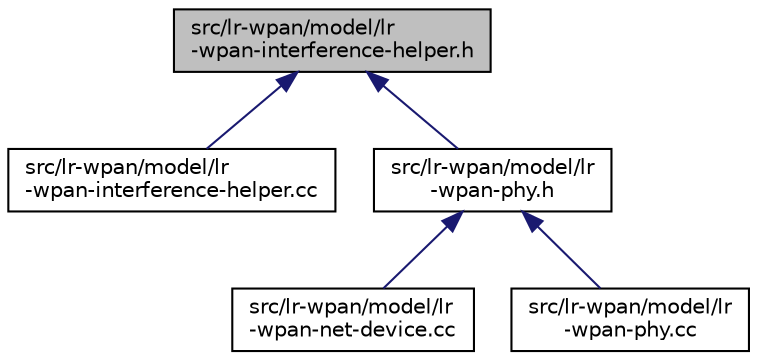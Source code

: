digraph "src/lr-wpan/model/lr-wpan-interference-helper.h"
{
 // LATEX_PDF_SIZE
  edge [fontname="Helvetica",fontsize="10",labelfontname="Helvetica",labelfontsize="10"];
  node [fontname="Helvetica",fontsize="10",shape=record];
  Node1 [label="src/lr-wpan/model/lr\l-wpan-interference-helper.h",height=0.2,width=0.4,color="black", fillcolor="grey75", style="filled", fontcolor="black",tooltip=" "];
  Node1 -> Node2 [dir="back",color="midnightblue",fontsize="10",style="solid",fontname="Helvetica"];
  Node2 [label="src/lr-wpan/model/lr\l-wpan-interference-helper.cc",height=0.2,width=0.4,color="black", fillcolor="white", style="filled",URL="$lr-wpan-interference-helper_8cc.html",tooltip=" "];
  Node1 -> Node3 [dir="back",color="midnightblue",fontsize="10",style="solid",fontname="Helvetica"];
  Node3 [label="src/lr-wpan/model/lr\l-wpan-phy.h",height=0.2,width=0.4,color="black", fillcolor="white", style="filled",URL="$lr-wpan-phy_8h.html",tooltip=" "];
  Node3 -> Node4 [dir="back",color="midnightblue",fontsize="10",style="solid",fontname="Helvetica"];
  Node4 [label="src/lr-wpan/model/lr\l-wpan-net-device.cc",height=0.2,width=0.4,color="black", fillcolor="white", style="filled",URL="$lr-wpan-net-device_8cc.html",tooltip=" "];
  Node3 -> Node5 [dir="back",color="midnightblue",fontsize="10",style="solid",fontname="Helvetica"];
  Node5 [label="src/lr-wpan/model/lr\l-wpan-phy.cc",height=0.2,width=0.4,color="black", fillcolor="white", style="filled",URL="$lr-wpan-phy_8cc.html",tooltip=" "];
}
